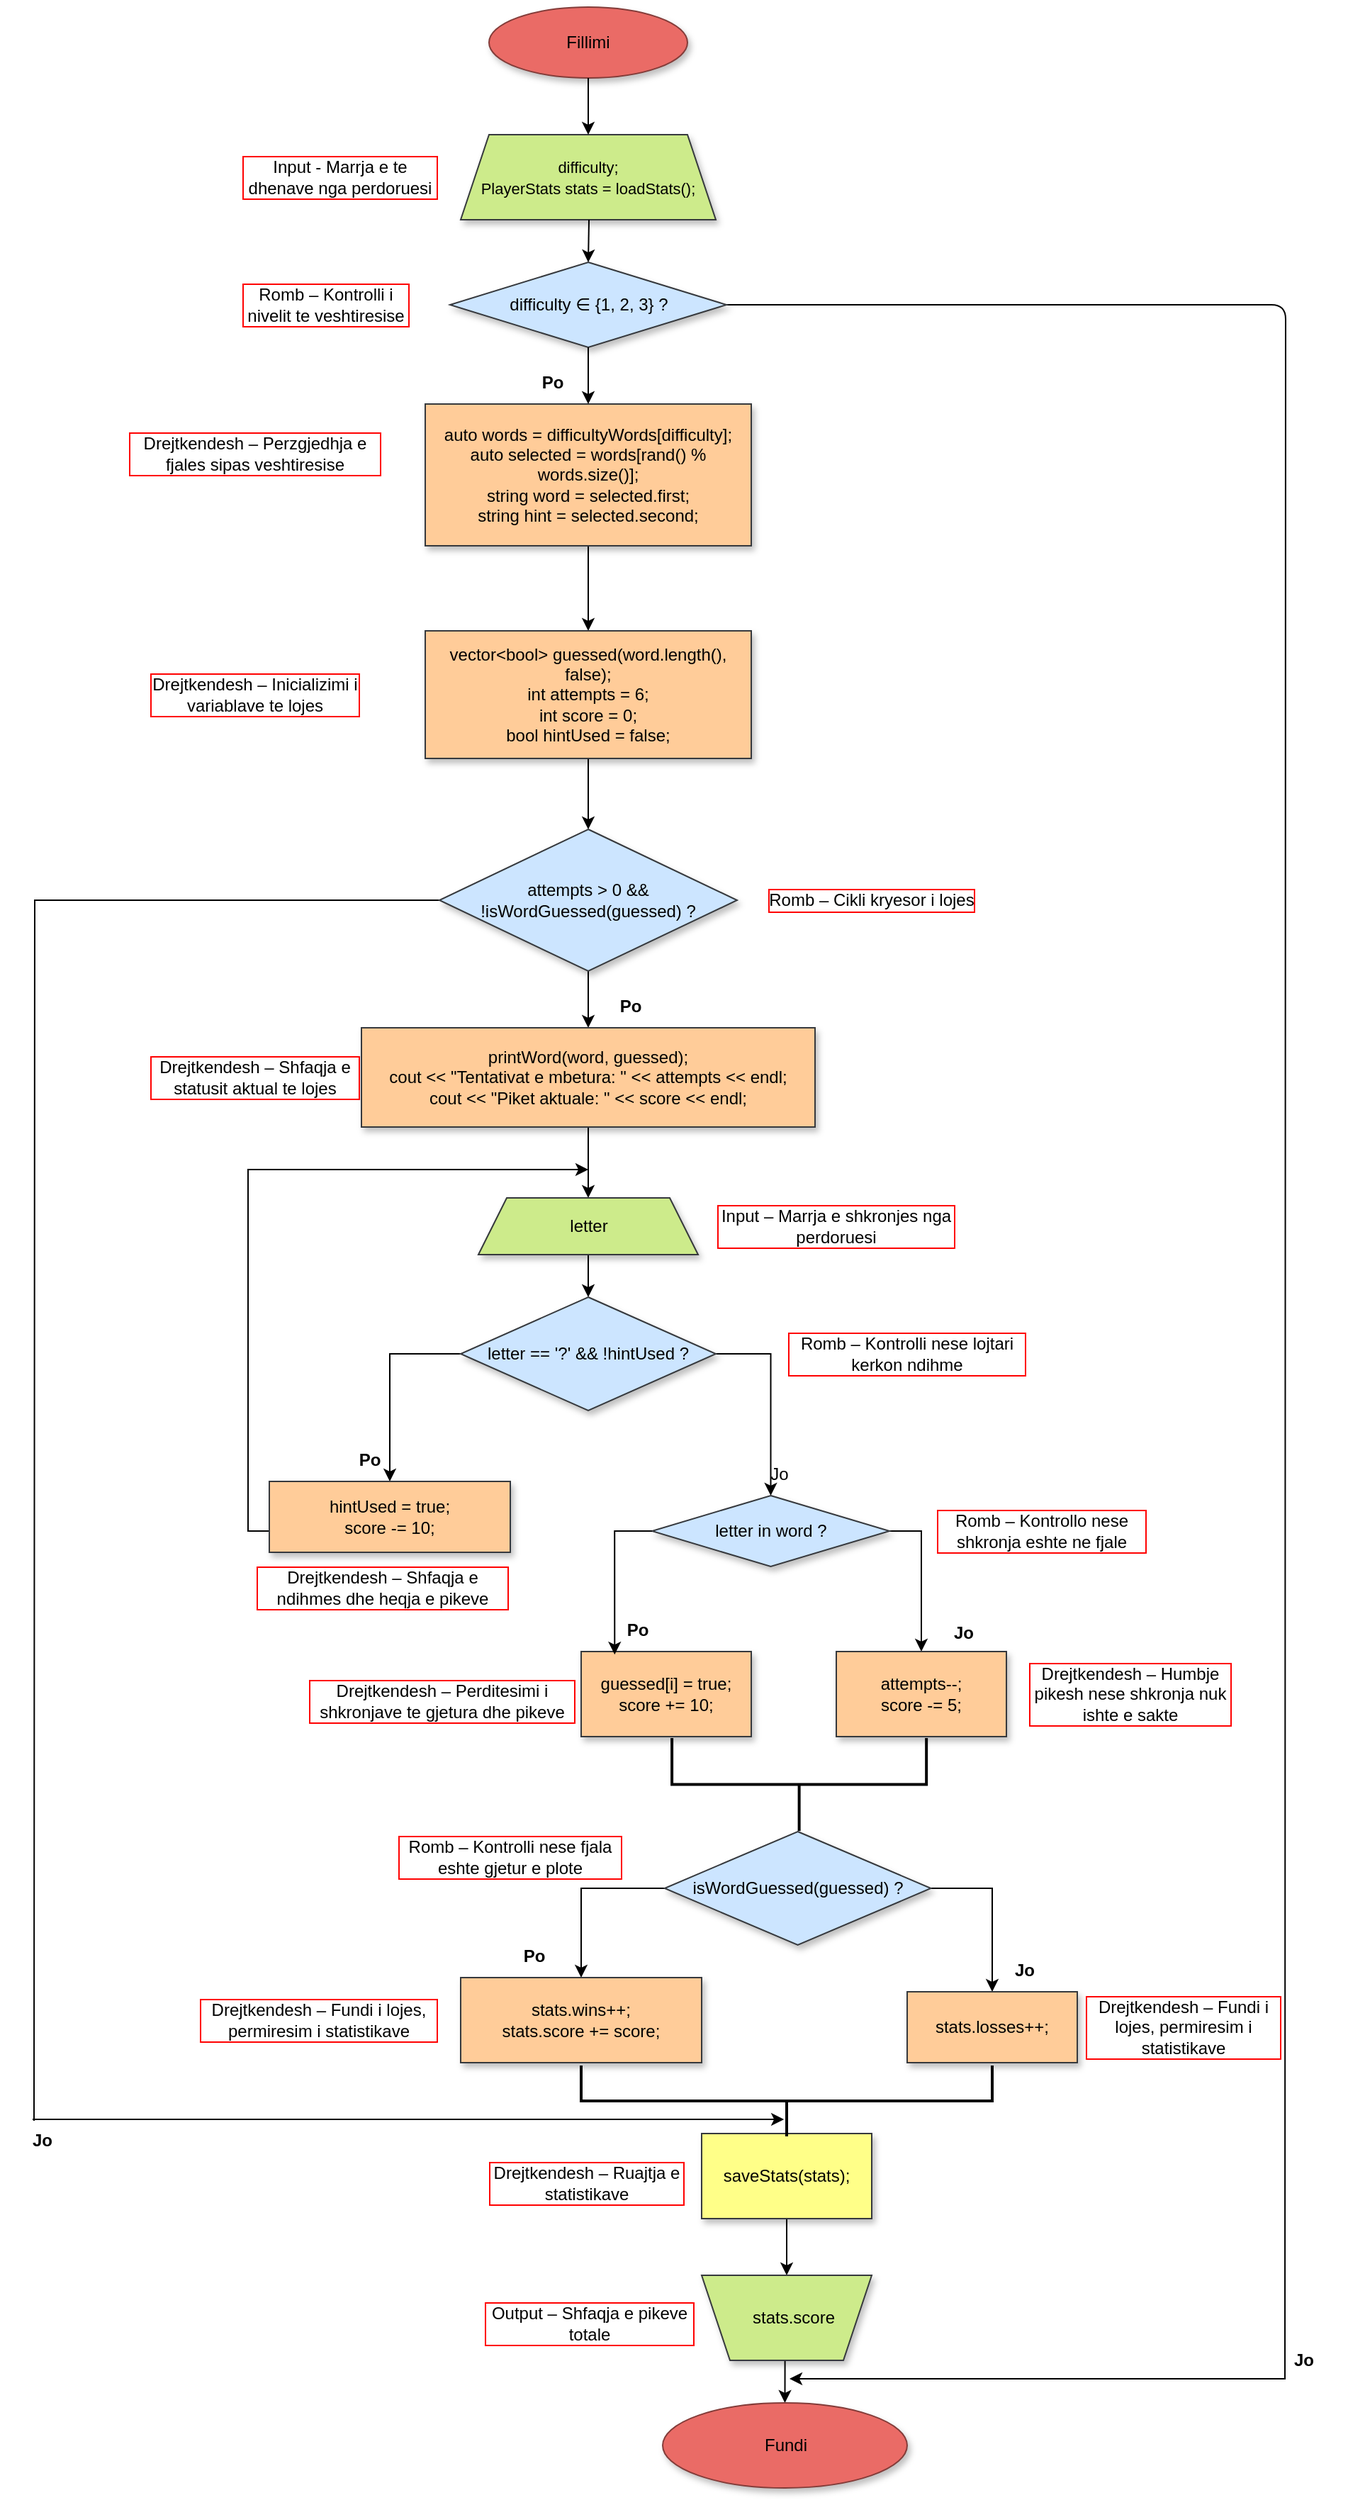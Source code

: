 <mxfile version="26.0.12">
  <diagram name="Hangman Diagram" id="fimrnE-iQMw2vcRcOvgp">
    <mxGraphModel dx="1393" dy="568" grid="1" gridSize="10" guides="1" tooltips="1" connect="1" arrows="1" fold="1" page="0" pageScale="1" pageWidth="850" pageHeight="1100" background="none" math="0" shadow="0">
      <root>
        <mxCell id="0" />
        <mxCell id="1" parent="0" />
        <mxCell id="ho7Oj8y4FpPHAUlmqDVh-1" value="Fillimi" style="ellipse;whiteSpace=wrap;html=1;fillColor=#EA6B66;strokeColor=#833C39;shadow=1;" parent="1" vertex="1">
          <mxGeometry x="295" y="40" width="140" height="50" as="geometry" />
        </mxCell>
        <mxCell id="ho7Oj8y4FpPHAUlmqDVh-2" value="&lt;pre&gt;&lt;font style=&quot;font-size: 11px;&quot; face=&quot;Helvetica&quot;&gt;&lt;br&gt;difficulty;&lt;br&gt;&lt;span style=&quot;&quot; class=&quot;hljs-attribute&quot;&gt;PlayerStats&lt;/span&gt; stats = loadStats();&lt;/font&gt;&lt;/pre&gt;&lt;div&gt;&lt;br&gt;&lt;/div&gt;" style="shape=trapezoid;perimeter=trapezoidPerimeter;whiteSpace=wrap;html=1;fixedSize=1;align=center;fillColor=#cdeb8b;strokeColor=#36393d;shadow=1;" parent="1" vertex="1">
          <mxGeometry x="275" y="130" width="180" height="60" as="geometry" />
        </mxCell>
        <mxCell id="ho7Oj8y4FpPHAUlmqDVh-78" style="edgeStyle=orthogonalEdgeStyle;rounded=1;orthogonalLoop=1;jettySize=auto;html=1;exitX=1;exitY=0.5;exitDx=0;exitDy=0;curved=0;endArrow=none;startFill=0;" parent="1" source="ho7Oj8y4FpPHAUlmqDVh-4" edge="1">
          <mxGeometry relative="1" as="geometry">
            <mxPoint x="856.5" y="1713" as="targetPoint" />
            <mxPoint x="466.5" y="249" as="sourcePoint" />
          </mxGeometry>
        </mxCell>
        <mxCell id="ho7Oj8y4FpPHAUlmqDVh-4" value="&lt;br&gt;difficulty ∈ {1, 2, 3} ?&lt;div&gt;&lt;br/&gt;&lt;/div&gt;" style="rhombus;whiteSpace=wrap;html=1;align=center;fillColor=#cce5ff;strokeColor=#36393d;shadow=1;" parent="1" vertex="1">
          <mxGeometry x="267.5" y="220" width="195" height="60" as="geometry" />
        </mxCell>
        <mxCell id="ho7Oj8y4FpPHAUlmqDVh-8" value="&lt;b&gt;Jo&lt;/b&gt;" style="text;html=1;align=center;verticalAlign=middle;whiteSpace=wrap;rounded=0;" parent="1" vertex="1">
          <mxGeometry x="840" y="1685" width="60" height="30" as="geometry" />
        </mxCell>
        <mxCell id="ho7Oj8y4FpPHAUlmqDVh-9" value="" style="endArrow=classic;html=1;rounded=0;entryX=0.5;entryY=0;entryDx=0;entryDy=0;" parent="1" target="ho7Oj8y4FpPHAUlmqDVh-4" edge="1">
          <mxGeometry width="50" height="50" relative="1" as="geometry">
            <mxPoint x="365.51" y="190" as="sourcePoint" />
            <mxPoint x="364.48" y="243.34" as="targetPoint" />
          </mxGeometry>
        </mxCell>
        <mxCell id="ho7Oj8y4FpPHAUlmqDVh-10" value="" style="endArrow=classic;html=1;rounded=0;exitX=0.5;exitY=1;exitDx=0;exitDy=0;entryX=0.5;entryY=0;entryDx=0;entryDy=0;" parent="1" source="ho7Oj8y4FpPHAUlmqDVh-1" target="ho7Oj8y4FpPHAUlmqDVh-2" edge="1">
          <mxGeometry width="50" height="50" relative="1" as="geometry">
            <mxPoint x="380" y="280" as="sourcePoint" />
            <mxPoint x="200" y="130" as="targetPoint" />
          </mxGeometry>
        </mxCell>
        <mxCell id="ho7Oj8y4FpPHAUlmqDVh-21" style="edgeStyle=orthogonalEdgeStyle;rounded=0;orthogonalLoop=1;jettySize=auto;html=1;exitX=0.5;exitY=1;exitDx=0;exitDy=0;entryX=0.5;entryY=0;entryDx=0;entryDy=0;" parent="1" source="ho7Oj8y4FpPHAUlmqDVh-11" target="ho7Oj8y4FpPHAUlmqDVh-17" edge="1">
          <mxGeometry relative="1" as="geometry" />
        </mxCell>
        <UserObject label="&lt;br&gt;&lt;span class=&quot;hljs-type&quot;&gt;auto&lt;/span&gt; &lt;span class=&quot;hljs-variable&quot;&gt;words&lt;/span&gt; &lt;span class=&quot;hljs-operator&quot;&gt;=&lt;/span&gt; difficultyWords[difficulty];&lt;br&gt;&lt;span class=&quot;hljs-type&quot;&gt;auto&lt;/span&gt; &lt;span class=&quot;hljs-variable&quot;&gt;selected&lt;/span&gt; &lt;span class=&quot;hljs-operator&quot;&gt;=&lt;/span&gt; words[rand() % words.size()];&lt;br&gt;&lt;span class=&quot;hljs-type&quot;&gt;string&lt;/span&gt; &lt;span class=&quot;hljs-variable&quot;&gt;word&lt;/span&gt; &lt;span class=&quot;hljs-operator&quot;&gt;=&lt;/span&gt; selected.first;&lt;br&gt;&lt;span class=&quot;hljs-type&quot;&gt;string&lt;/span&gt; &lt;span class=&quot;hljs-variable&quot;&gt;hint&lt;/span&gt; &lt;span class=&quot;hljs-operator&quot;&gt;=&lt;/span&gt; selected.second;&lt;div&gt;&lt;br/&gt;&lt;/div&gt;" link="&#xa;&lt;span class=&quot;hljs-type&quot;&gt;auto&lt;/span&gt; &lt;span class=&quot;hljs-variable&quot;&gt;words&lt;/span&gt; &lt;span class=&quot;hljs-operator&quot;&gt;=&lt;/span&gt; difficultyWords[difficulty];&#xa;&lt;span class=&quot;hljs-type&quot;&gt;auto&lt;/span&gt; &lt;span class=&quot;hljs-variable&quot;&gt;selected&lt;/span&gt; &lt;span class=&quot;hljs-operator&quot;&gt;=&lt;/span&gt; words[rand() % words.size()];&#xa;&lt;span class=&quot;hljs-type&quot;&gt;string&lt;/span&gt; &lt;span class=&quot;hljs-variable&quot;&gt;word&lt;/span&gt; &lt;span class=&quot;hljs-operator&quot;&gt;=&lt;/span&gt; selected.first;&#xa;&lt;span class=&quot;hljs-type&quot;&gt;string&lt;/span&gt; &lt;span class=&quot;hljs-variable&quot;&gt;hint&lt;/span&gt; &lt;span class=&quot;hljs-operator&quot;&gt;=&lt;/span&gt; selected.second;&#xa;&#xa;" id="ho7Oj8y4FpPHAUlmqDVh-11">
          <mxCell style="rounded=0;whiteSpace=wrap;html=1;align=center;fillColor=#ffcc99;strokeColor=#36393d;shadow=1;" parent="1" vertex="1">
            <mxGeometry x="250" y="320" width="230" height="100" as="geometry" />
          </mxCell>
        </UserObject>
        <mxCell id="ho7Oj8y4FpPHAUlmqDVh-12" value="" style="endArrow=classic;html=1;rounded=0;entryX=0.5;entryY=0;entryDx=0;entryDy=0;exitX=0.5;exitY=1;exitDx=0;exitDy=0;" parent="1" source="ho7Oj8y4FpPHAUlmqDVh-4" target="ho7Oj8y4FpPHAUlmqDVh-11" edge="1">
          <mxGeometry width="50" height="50" relative="1" as="geometry">
            <mxPoint x="380" y="380" as="sourcePoint" />
            <mxPoint x="430" y="330" as="targetPoint" />
          </mxGeometry>
        </mxCell>
        <mxCell id="ho7Oj8y4FpPHAUlmqDVh-13" value="&lt;b&gt;Po&lt;/b&gt;" style="text;html=1;align=center;verticalAlign=middle;whiteSpace=wrap;rounded=0;" parent="1" vertex="1">
          <mxGeometry x="310" y="290" width="60" height="30" as="geometry" />
        </mxCell>
        <mxCell id="ho7Oj8y4FpPHAUlmqDVh-14" value="Input - Marrja e te dhenave nga perdoruesi" style="text;html=1;align=center;verticalAlign=middle;whiteSpace=wrap;rounded=0;labelBorderColor=light-dark(#ff0000, #ededed);" parent="1" vertex="1">
          <mxGeometry x="120" y="140" width="140" height="40" as="geometry" />
        </mxCell>
        <mxCell id="ho7Oj8y4FpPHAUlmqDVh-15" value="Romb – Kontrolli i nivelit te veshtiresise" style="text;html=1;align=center;verticalAlign=middle;whiteSpace=wrap;rounded=0;labelBorderColor=#FF0000;" parent="1" vertex="1">
          <mxGeometry x="120" y="235" width="120" height="30" as="geometry" />
        </mxCell>
        <mxCell id="ho7Oj8y4FpPHAUlmqDVh-16" value="Drejtkendesh – Perzgjedhja e fjales sipas veshtiresise" style="text;html=1;align=center;verticalAlign=middle;whiteSpace=wrap;rounded=0;labelBorderColor=#FF0000;" parent="1" vertex="1">
          <mxGeometry x="40" y="340" width="180" height="30" as="geometry" />
        </mxCell>
        <mxCell id="ho7Oj8y4FpPHAUlmqDVh-24" style="edgeStyle=orthogonalEdgeStyle;rounded=0;orthogonalLoop=1;jettySize=auto;html=1;exitX=0.5;exitY=1;exitDx=0;exitDy=0;entryX=0.5;entryY=0;entryDx=0;entryDy=0;" parent="1" source="ho7Oj8y4FpPHAUlmqDVh-17" target="ho7Oj8y4FpPHAUlmqDVh-23" edge="1">
          <mxGeometry relative="1" as="geometry" />
        </mxCell>
        <mxCell id="ho7Oj8y4FpPHAUlmqDVh-17" value="&lt;br&gt;&lt;span class=&quot;hljs-function&quot;&gt;vector&amp;lt;&lt;span class=&quot;hljs-type&quot;&gt;bool&lt;/span&gt;&amp;gt; &lt;span class=&quot;hljs-title&quot;&gt;guessed&lt;/span&gt;&lt;span class=&quot;hljs-params&quot;&gt;(&lt;span class=&quot;hljs-type&quot;&gt;word&lt;/span&gt;.length(), &lt;span class=&quot;hljs-literal&quot;&gt;false&lt;/span&gt;)&lt;/span&gt;&lt;/span&gt;;&lt;br&gt;&lt;span class=&quot;hljs-type&quot;&gt;int&lt;/span&gt; attempts = &lt;span class=&quot;hljs-number&quot;&gt;6&lt;/span&gt;;&lt;br&gt;&lt;span class=&quot;hljs-type&quot;&gt;int&lt;/span&gt; score = &lt;span class=&quot;hljs-number&quot;&gt;0&lt;/span&gt;;&lt;br&gt;&lt;span class=&quot;hljs-type&quot;&gt;bool&lt;/span&gt; hintUsed = &lt;span class=&quot;hljs-literal&quot;&gt;false&lt;/span&gt;;&lt;div&gt;&lt;br/&gt;&lt;/div&gt;" style="rounded=0;whiteSpace=wrap;html=1;align=center;fillColor=#ffcc99;strokeColor=#36393d;shadow=1;" parent="1" vertex="1">
          <mxGeometry x="250" y="480" width="230" height="90" as="geometry" />
        </mxCell>
        <mxCell id="ho7Oj8y4FpPHAUlmqDVh-22" value="Drejtkendesh – Inicializimi i variablave te lojes" style="text;html=1;align=center;verticalAlign=middle;whiteSpace=wrap;rounded=0;labelBorderColor=#FF0000;" parent="1" vertex="1">
          <mxGeometry x="55" y="510" width="150" height="30" as="geometry" />
        </mxCell>
        <mxCell id="ho7Oj8y4FpPHAUlmqDVh-28" style="edgeStyle=orthogonalEdgeStyle;rounded=0;orthogonalLoop=1;jettySize=auto;html=1;exitX=0.5;exitY=1;exitDx=0;exitDy=0;entryX=0.5;entryY=0;entryDx=0;entryDy=0;" parent="1" source="ho7Oj8y4FpPHAUlmqDVh-23" target="ho7Oj8y4FpPHAUlmqDVh-27" edge="1">
          <mxGeometry relative="1" as="geometry" />
        </mxCell>
        <mxCell id="ho7Oj8y4FpPHAUlmqDVh-80" style="edgeStyle=orthogonalEdgeStyle;rounded=0;orthogonalLoop=1;jettySize=auto;html=1;exitX=0;exitY=0.5;exitDx=0;exitDy=0;endArrow=none;startFill=0;" parent="1" source="ho7Oj8y4FpPHAUlmqDVh-23" edge="1">
          <mxGeometry relative="1" as="geometry">
            <mxPoint x="-26" y="1531" as="targetPoint" />
            <mxPoint x="254" y="671" as="sourcePoint" />
          </mxGeometry>
        </mxCell>
        <mxCell id="ho7Oj8y4FpPHAUlmqDVh-23" value="attempts &amp;gt; &lt;span class=&quot;hljs-number&quot;&gt;0&lt;/span&gt; &amp;amp;&amp;amp; !&lt;span class=&quot;hljs-built_in&quot;&gt;isWordGuessed&lt;/span&gt;(guessed) ?" style="rhombus;whiteSpace=wrap;html=1;fillColor=#cce5ff;strokeColor=#36393d;shadow=1;" parent="1" vertex="1">
          <mxGeometry x="260" y="620" width="210" height="100" as="geometry" />
        </mxCell>
        <mxCell id="ho7Oj8y4FpPHAUlmqDVh-26" value="&lt;b&gt;Jo&lt;/b&gt;" style="text;html=1;align=center;verticalAlign=middle;whiteSpace=wrap;rounded=0;" parent="1" vertex="1">
          <mxGeometry x="-50" y="1530" width="60" height="30" as="geometry" />
        </mxCell>
        <mxCell id="ho7Oj8y4FpPHAUlmqDVh-32" style="edgeStyle=orthogonalEdgeStyle;rounded=0;orthogonalLoop=1;jettySize=auto;html=1;exitX=0.5;exitY=1;exitDx=0;exitDy=0;" parent="1" source="ho7Oj8y4FpPHAUlmqDVh-27" target="ho7Oj8y4FpPHAUlmqDVh-31" edge="1">
          <mxGeometry relative="1" as="geometry" />
        </mxCell>
        <mxCell id="ho7Oj8y4FpPHAUlmqDVh-27" value="&lt;br&gt;&lt;span class=&quot;hljs-built_in&quot;&gt;printWord&lt;/span&gt;(&lt;span class=&quot;hljs-type&quot;&gt;word&lt;/span&gt;, guessed);&lt;br&gt;cout &amp;lt;&amp;lt; &lt;span class=&quot;hljs-string&quot;&gt;&quot;Tentativat e mbetura: &quot;&lt;/span&gt; &amp;lt;&amp;lt; attempts &amp;lt;&amp;lt; endl;&lt;br&gt;cout &amp;lt;&amp;lt; &lt;span class=&quot;hljs-string&quot;&gt;&quot;Piket aktuale: &quot;&lt;/span&gt; &amp;lt;&amp;lt; score &amp;lt;&amp;lt; endl;&lt;div&gt;&lt;br/&gt;&lt;/div&gt;" style="rounded=0;whiteSpace=wrap;html=1;align=center;fillColor=#ffcc99;strokeColor=#36393d;shadow=1;" parent="1" vertex="1">
          <mxGeometry x="205" y="760" width="320" height="70" as="geometry" />
        </mxCell>
        <mxCell id="ho7Oj8y4FpPHAUlmqDVh-29" value="Drejtkendesh – Shfaqja e statusit aktual te lojes" style="text;html=1;align=center;verticalAlign=middle;whiteSpace=wrap;rounded=0;labelBorderColor=#FF0000;" parent="1" vertex="1">
          <mxGeometry x="55" y="780" width="150" height="30" as="geometry" />
        </mxCell>
        <mxCell id="ho7Oj8y4FpPHAUlmqDVh-30" value="&lt;b&gt;Po&lt;/b&gt;" style="text;html=1;align=center;verticalAlign=middle;whiteSpace=wrap;rounded=0;" parent="1" vertex="1">
          <mxGeometry x="365" y="730" width="60" height="30" as="geometry" />
        </mxCell>
        <mxCell id="ho7Oj8y4FpPHAUlmqDVh-34" style="edgeStyle=orthogonalEdgeStyle;rounded=0;orthogonalLoop=1;jettySize=auto;html=1;exitX=0.5;exitY=1;exitDx=0;exitDy=0;entryX=0.5;entryY=0;entryDx=0;entryDy=0;" parent="1" source="ho7Oj8y4FpPHAUlmqDVh-31" target="ho7Oj8y4FpPHAUlmqDVh-33" edge="1">
          <mxGeometry relative="1" as="geometry" />
        </mxCell>
        <mxCell id="ho7Oj8y4FpPHAUlmqDVh-31" value="letter" style="shape=trapezoid;perimeter=trapezoidPerimeter;whiteSpace=wrap;html=1;fixedSize=1;fillColor=#cdeb8b;strokeColor=#36393d;shadow=1;" parent="1" vertex="1">
          <mxGeometry x="287.5" y="880" width="155" height="40" as="geometry" />
        </mxCell>
        <mxCell id="ho7Oj8y4FpPHAUlmqDVh-36" style="edgeStyle=orthogonalEdgeStyle;rounded=0;orthogonalLoop=1;jettySize=auto;html=1;exitX=0;exitY=0.5;exitDx=0;exitDy=0;entryX=0.5;entryY=0;entryDx=0;entryDy=0;" parent="1" source="ho7Oj8y4FpPHAUlmqDVh-33" target="ho7Oj8y4FpPHAUlmqDVh-35" edge="1">
          <mxGeometry relative="1" as="geometry" />
        </mxCell>
        <mxCell id="ho7Oj8y4FpPHAUlmqDVh-45" style="edgeStyle=orthogonalEdgeStyle;rounded=0;orthogonalLoop=1;jettySize=auto;html=1;exitX=1;exitY=0.5;exitDx=0;exitDy=0;" parent="1" source="ho7Oj8y4FpPHAUlmqDVh-33" target="ho7Oj8y4FpPHAUlmqDVh-44" edge="1">
          <mxGeometry relative="1" as="geometry" />
        </mxCell>
        <mxCell id="ho7Oj8y4FpPHAUlmqDVh-33" value="&lt;br&gt;&lt;span class=&quot;hljs-attr&quot;&gt;letter&lt;/span&gt; == &lt;span class=&quot;hljs-string&quot;&gt;&#39;?&#39;&lt;/span&gt; &amp;amp;&amp;amp; !hintUsed ?&lt;div&gt;&lt;br/&gt;&lt;/div&gt;" style="rhombus;whiteSpace=wrap;html=1;align=center;fillColor=#cce5ff;strokeColor=#36393d;shadow=1;" parent="1" vertex="1">
          <mxGeometry x="275" y="950" width="180" height="80" as="geometry" />
        </mxCell>
        <mxCell id="ho7Oj8y4FpPHAUlmqDVh-38" style="edgeStyle=orthogonalEdgeStyle;rounded=0;orthogonalLoop=1;jettySize=auto;html=1;exitX=0;exitY=0.5;exitDx=0;exitDy=0;" parent="1" edge="1">
          <mxGeometry relative="1" as="geometry">
            <mxPoint x="365" y="860" as="targetPoint" />
            <mxPoint x="145" y="1115" as="sourcePoint" />
            <Array as="points">
              <mxPoint x="125" y="1115" />
              <mxPoint x="125" y="860" />
            </Array>
          </mxGeometry>
        </mxCell>
        <mxCell id="ho7Oj8y4FpPHAUlmqDVh-35" value="&lt;br&gt;&lt;span class=&quot;hljs-attribute&quot;&gt;hintUsed&lt;/span&gt; = &lt;span class=&quot;hljs-literal&quot;&gt;true&lt;/span&gt;;&lt;br&gt;&lt;span class=&quot;hljs-attribute&quot;&gt;score&lt;/span&gt; -= &lt;span class=&quot;hljs-number&quot;&gt;10&lt;/span&gt;;&lt;div&gt;&lt;br&gt;&lt;/div&gt;" style="rounded=0;whiteSpace=wrap;html=1;align=center;fillColor=#ffcc99;strokeColor=#36393d;shadow=1;" parent="1" vertex="1">
          <mxGeometry x="140" y="1080" width="170" height="50" as="geometry" />
        </mxCell>
        <mxCell id="ho7Oj8y4FpPHAUlmqDVh-37" value="&lt;b&gt;Po&lt;/b&gt;" style="text;html=1;align=center;verticalAlign=middle;whiteSpace=wrap;rounded=0;" parent="1" vertex="1">
          <mxGeometry x="181" y="1050" width="60" height="30" as="geometry" />
        </mxCell>
        <mxCell id="ho7Oj8y4FpPHAUlmqDVh-43" value="Jo" style="text;html=1;align=center;verticalAlign=middle;whiteSpace=wrap;rounded=0;" parent="1" vertex="1">
          <mxGeometry x="470" y="1060" width="60" height="30" as="geometry" />
        </mxCell>
        <mxCell id="ho7Oj8y4FpPHAUlmqDVh-49" style="edgeStyle=orthogonalEdgeStyle;rounded=0;orthogonalLoop=1;jettySize=auto;html=1;exitX=1;exitY=0.5;exitDx=0;exitDy=0;entryX=0.5;entryY=0;entryDx=0;entryDy=0;" parent="1" source="ho7Oj8y4FpPHAUlmqDVh-44" target="ho7Oj8y4FpPHAUlmqDVh-47" edge="1">
          <mxGeometry relative="1" as="geometry" />
        </mxCell>
        <mxCell id="ho7Oj8y4FpPHAUlmqDVh-44" value="&lt;br&gt;letter in&amp;nbsp;&lt;span class=&quot;hljs-type&quot;&gt;word&lt;/span&gt; ?&lt;div&gt;&lt;br&gt;&lt;/div&gt;" style="rhombus;whiteSpace=wrap;html=1;align=center;fillColor=#cce5ff;strokeColor=#36393d;shadow=1;" parent="1" vertex="1">
          <mxGeometry x="410" y="1090" width="167.5" height="50" as="geometry" />
        </mxCell>
        <mxCell id="ho7Oj8y4FpPHAUlmqDVh-46" value="guessed[i] = &lt;span class=&quot;hljs-literal&quot;&gt;true&lt;/span&gt;;&lt;br/&gt;score += &lt;span class=&quot;hljs-number&quot;&gt;10&lt;/span&gt;;" style="rounded=0;whiteSpace=wrap;html=1;fillColor=#ffcc99;strokeColor=#36393d;shadow=1;" parent="1" vertex="1">
          <mxGeometry x="360" y="1200" width="120" height="60" as="geometry" />
        </mxCell>
        <mxCell id="ho7Oj8y4FpPHAUlmqDVh-47" value="&lt;br&gt;attempts&lt;span class=&quot;hljs-comment&quot;&gt;--;&lt;/span&gt;&lt;br&gt;score -= &lt;span class=&quot;hljs-number&quot;&gt;5&lt;/span&gt;;&lt;div&gt;&lt;br/&gt;&lt;/div&gt;" style="rounded=0;whiteSpace=wrap;html=1;align=center;fillColor=#ffcc99;strokeColor=#36393d;shadow=1;" parent="1" vertex="1">
          <mxGeometry x="540" y="1200" width="120" height="60" as="geometry" />
        </mxCell>
        <mxCell id="ho7Oj8y4FpPHAUlmqDVh-48" style="edgeStyle=orthogonalEdgeStyle;rounded=0;orthogonalLoop=1;jettySize=auto;html=1;exitX=0;exitY=0.5;exitDx=0;exitDy=0;entryX=0.197;entryY=0.035;entryDx=0;entryDy=0;entryPerimeter=0;" parent="1" source="ho7Oj8y4FpPHAUlmqDVh-44" target="ho7Oj8y4FpPHAUlmqDVh-46" edge="1">
          <mxGeometry relative="1" as="geometry" />
        </mxCell>
        <mxCell id="ho7Oj8y4FpPHAUlmqDVh-50" value="&lt;b&gt;Po&lt;/b&gt;" style="text;html=1;align=center;verticalAlign=middle;whiteSpace=wrap;rounded=0;" parent="1" vertex="1">
          <mxGeometry x="370" y="1170" width="60" height="30" as="geometry" />
        </mxCell>
        <mxCell id="ho7Oj8y4FpPHAUlmqDVh-51" value="&lt;b&gt;Jo&lt;/b&gt;" style="text;html=1;align=center;verticalAlign=middle;whiteSpace=wrap;rounded=0;" parent="1" vertex="1">
          <mxGeometry x="600" y="1172" width="60" height="30" as="geometry" />
        </mxCell>
        <mxCell id="ho7Oj8y4FpPHAUlmqDVh-52" value="" style="strokeWidth=2;html=1;shape=mxgraph.flowchart.annotation_2;align=left;labelPosition=right;pointerEvents=1;rotation=-90;" parent="1" vertex="1">
          <mxGeometry x="481" y="1204" width="65.63" height="179.53" as="geometry" />
        </mxCell>
        <mxCell id="ho7Oj8y4FpPHAUlmqDVh-56" style="edgeStyle=orthogonalEdgeStyle;rounded=0;orthogonalLoop=1;jettySize=auto;html=1;exitX=0;exitY=0.5;exitDx=0;exitDy=0;" parent="1" source="ho7Oj8y4FpPHAUlmqDVh-55" target="ho7Oj8y4FpPHAUlmqDVh-57" edge="1">
          <mxGeometry relative="1" as="geometry">
            <mxPoint x="350" y="1480" as="targetPoint" />
          </mxGeometry>
        </mxCell>
        <mxCell id="ho7Oj8y4FpPHAUlmqDVh-59" style="edgeStyle=orthogonalEdgeStyle;rounded=0;orthogonalLoop=1;jettySize=auto;html=1;exitX=1;exitY=0.5;exitDx=0;exitDy=0;" parent="1" source="ho7Oj8y4FpPHAUlmqDVh-55" target="ho7Oj8y4FpPHAUlmqDVh-60" edge="1">
          <mxGeometry relative="1" as="geometry">
            <mxPoint x="730" y="1450" as="targetPoint" />
          </mxGeometry>
        </mxCell>
        <mxCell id="ho7Oj8y4FpPHAUlmqDVh-55" value="&lt;br&gt;&lt;span class=&quot;hljs-built_in&quot;&gt;isWordGuessed&lt;/span&gt;(guessed) ?&lt;div&gt;&lt;br/&gt;&lt;/div&gt;" style="rhombus;whiteSpace=wrap;html=1;align=center;fillColor=#cce5ff;strokeColor=#36393d;shadow=1;" parent="1" vertex="1">
          <mxGeometry x="418.9" y="1327" width="187.82" height="80" as="geometry" />
        </mxCell>
        <UserObject label="&lt;span class=&quot;hljs-string&quot;&gt;&lt;br&gt;stats.wins++;&lt;br&gt;stats.score += score;&lt;/span&gt;&lt;div&gt;&lt;br&gt;&lt;/div&gt;" id="ho7Oj8y4FpPHAUlmqDVh-57">
          <mxCell style="rounded=0;whiteSpace=wrap;html=1;align=center;fillColor=#ffcc99;strokeColor=#36393d;shadow=1;" parent="1" vertex="1">
            <mxGeometry x="275" y="1430" width="170" height="60" as="geometry" />
          </mxCell>
        </UserObject>
        <mxCell id="ho7Oj8y4FpPHAUlmqDVh-58" value="&lt;b&gt;Po&lt;/b&gt;" style="text;html=1;align=center;verticalAlign=middle;whiteSpace=wrap;rounded=0;" parent="1" vertex="1">
          <mxGeometry x="297" y="1400" width="60" height="30" as="geometry" />
        </mxCell>
        <UserObject label="&lt;br&gt;stats.losses++;&lt;div&gt;&lt;br/&gt;&lt;/div&gt;" id="ho7Oj8y4FpPHAUlmqDVh-60">
          <mxCell style="rounded=0;whiteSpace=wrap;html=1;fillColor=#ffcc99;strokeColor=#36393d;shadow=1;" parent="1" vertex="1">
            <mxGeometry x="590" y="1440" width="120" height="50" as="geometry" />
          </mxCell>
        </UserObject>
        <mxCell id="ho7Oj8y4FpPHAUlmqDVh-61" value="&lt;b&gt;Jo&lt;/b&gt;" style="text;html=1;align=center;verticalAlign=middle;whiteSpace=wrap;rounded=0;" parent="1" vertex="1">
          <mxGeometry x="643" y="1410" width="60" height="30" as="geometry" />
        </mxCell>
        <mxCell id="ho7Oj8y4FpPHAUlmqDVh-67" style="edgeStyle=orthogonalEdgeStyle;rounded=0;orthogonalLoop=1;jettySize=auto;html=1;exitX=0.5;exitY=1;exitDx=0;exitDy=0;entryX=0.5;entryY=1;entryDx=0;entryDy=0;" parent="1" source="ho7Oj8y4FpPHAUlmqDVh-62" target="ho7Oj8y4FpPHAUlmqDVh-63" edge="1">
          <mxGeometry relative="1" as="geometry" />
        </mxCell>
        <mxCell id="ho7Oj8y4FpPHAUlmqDVh-62" value="saveStats(stats);" style="rounded=0;whiteSpace=wrap;html=1;fillColor=#ffff88;strokeColor=#36393d;glass=0;shadow=1;" parent="1" vertex="1">
          <mxGeometry x="445" y="1540" width="120" height="60" as="geometry" />
        </mxCell>
        <mxCell id="ho7Oj8y4FpPHAUlmqDVh-66" style="edgeStyle=orthogonalEdgeStyle;rounded=0;orthogonalLoop=1;jettySize=auto;html=1;exitX=0.5;exitY=0;exitDx=0;exitDy=0;entryX=0.5;entryY=0;entryDx=0;entryDy=0;" parent="1" source="ho7Oj8y4FpPHAUlmqDVh-63" target="ho7Oj8y4FpPHAUlmqDVh-65" edge="1">
          <mxGeometry relative="1" as="geometry" />
        </mxCell>
        <mxCell id="ho7Oj8y4FpPHAUlmqDVh-63" value="" style="shape=trapezoid;perimeter=trapezoidPerimeter;whiteSpace=wrap;html=1;fixedSize=1;rotation=-180;fillColor=#cdeb8b;strokeColor=#36393d;shadow=1;" parent="1" vertex="1">
          <mxGeometry x="445" y="1640" width="120" height="60" as="geometry" />
        </mxCell>
        <mxCell id="ho7Oj8y4FpPHAUlmqDVh-64" value="stats.score" style="text;html=1;align=center;verticalAlign=middle;whiteSpace=wrap;rounded=0;" parent="1" vertex="1">
          <mxGeometry x="480" y="1655" width="60" height="30" as="geometry" />
        </mxCell>
        <mxCell id="ho7Oj8y4FpPHAUlmqDVh-65" value="Fundi" style="ellipse;whiteSpace=wrap;html=1;fillColor=#EA6B66;strokeColor=#833C39;shadow=1;" parent="1" vertex="1">
          <mxGeometry x="417.5" y="1730" width="172.5" height="60" as="geometry" />
        </mxCell>
        <mxCell id="ho7Oj8y4FpPHAUlmqDVh-68" value="" style="strokeWidth=2;html=1;shape=mxgraph.flowchart.annotation_2;align=left;labelPosition=right;pointerEvents=1;rotation=-90;" parent="1" vertex="1">
          <mxGeometry x="480" y="1372" width="50" height="290" as="geometry" />
        </mxCell>
        <mxCell id="ho7Oj8y4FpPHAUlmqDVh-79" value="" style="endArrow=classic;html=1;rounded=0;" parent="1" edge="1">
          <mxGeometry width="50" height="50" relative="1" as="geometry">
            <mxPoint x="857" y="1713" as="sourcePoint" />
            <mxPoint x="507" y="1713" as="targetPoint" />
          </mxGeometry>
        </mxCell>
        <mxCell id="ho7Oj8y4FpPHAUlmqDVh-81" value="" style="endArrow=classic;html=1;rounded=0;entryX=0.24;entryY=0.483;entryDx=0;entryDy=0;entryPerimeter=0;" parent="1" edge="1">
          <mxGeometry width="50" height="50" relative="1" as="geometry">
            <mxPoint x="-27" y="1530" as="sourcePoint" />
            <mxPoint x="503.07" y="1530" as="targetPoint" />
          </mxGeometry>
        </mxCell>
        <mxCell id="ho7Oj8y4FpPHAUlmqDVh-84" value="Romb – Cikli kryesor i lojes" style="text;html=1;align=center;verticalAlign=middle;whiteSpace=wrap;rounded=0;labelBorderColor=#FF0000;" parent="1" vertex="1">
          <mxGeometry x="490" y="655" width="150" height="30" as="geometry" />
        </mxCell>
        <mxCell id="ho7Oj8y4FpPHAUlmqDVh-85" value="Input – Marrja e shkronjes nga perdoruesi" style="text;html=1;align=center;verticalAlign=middle;whiteSpace=wrap;rounded=0;labelBorderColor=#FF0000;" parent="1" vertex="1">
          <mxGeometry x="455" y="885" width="170" height="30" as="geometry" />
        </mxCell>
        <mxCell id="ho7Oj8y4FpPHAUlmqDVh-86" value="Romb – Kontrolli nese lojtari kerkon ndihme" style="text;html=1;align=center;verticalAlign=middle;whiteSpace=wrap;rounded=0;labelBorderColor=#FF0000;" parent="1" vertex="1">
          <mxGeometry x="505" y="975" width="170" height="30" as="geometry" />
        </mxCell>
        <mxCell id="ho7Oj8y4FpPHAUlmqDVh-87" value="Drejtkendesh – Shfaqja e ndihmes dhe heqja e pikeve" style="text;html=1;align=center;verticalAlign=middle;whiteSpace=wrap;rounded=0;labelBorderColor=#FF0000;" parent="1" vertex="1">
          <mxGeometry x="130" y="1140" width="180" height="30" as="geometry" />
        </mxCell>
        <mxCell id="ho7Oj8y4FpPHAUlmqDVh-88" value="Romb – Kontrollo nese shkronja eshte ne fjale" style="text;html=1;align=center;verticalAlign=middle;whiteSpace=wrap;rounded=0;labelBorderColor=#FF0000;" parent="1" vertex="1">
          <mxGeometry x="610" y="1100" width="150" height="30" as="geometry" />
        </mxCell>
        <mxCell id="ho7Oj8y4FpPHAUlmqDVh-89" value="Drejtkendesh – Perditesimi i shkronjave te gjetura dhe pikeve" style="text;html=1;align=center;verticalAlign=middle;whiteSpace=wrap;rounded=0;labelBorderColor=#FF0000;" parent="1" vertex="1">
          <mxGeometry x="167" y="1220" width="190" height="30" as="geometry" />
        </mxCell>
        <mxCell id="ho7Oj8y4FpPHAUlmqDVh-90" value="Drejtkendesh – Humbje pikesh nese shkronja nuk ishte e sakte" style="text;html=1;align=center;verticalAlign=middle;whiteSpace=wrap;rounded=0;labelBorderColor=#FF0000;" parent="1" vertex="1">
          <mxGeometry x="675" y="1215" width="145" height="30" as="geometry" />
        </mxCell>
        <mxCell id="ho7Oj8y4FpPHAUlmqDVh-91" value="Romb – Kontrolli nese fjala eshte gjetur e plote" style="text;html=1;align=center;verticalAlign=middle;whiteSpace=wrap;rounded=0;labelBorderColor=#FF0000;" parent="1" vertex="1">
          <mxGeometry x="230" y="1330" width="160" height="30" as="geometry" />
        </mxCell>
        <mxCell id="ho7Oj8y4FpPHAUlmqDVh-92" value="Drejtkendesh – Fundi i lojes, permiresim i statistikave" style="text;html=1;align=center;verticalAlign=middle;whiteSpace=wrap;rounded=0;labelBorderColor=#FF0000;" parent="1" vertex="1">
          <mxGeometry x="90" y="1445" width="170" height="30" as="geometry" />
        </mxCell>
        <mxCell id="ho7Oj8y4FpPHAUlmqDVh-93" value="Drejtkendesh – Fundi i lojes, permiresim i statistikave" style="text;html=1;align=center;verticalAlign=middle;whiteSpace=wrap;rounded=0;labelBorderColor=#FF0000;" parent="1" vertex="1">
          <mxGeometry x="715" y="1450" width="140" height="30" as="geometry" />
        </mxCell>
        <mxCell id="ho7Oj8y4FpPHAUlmqDVh-94" value="Drejtkendesh – Ruajtja e statistikave" style="text;html=1;align=center;verticalAlign=middle;whiteSpace=wrap;rounded=0;labelBorderColor=#FF0000;" parent="1" vertex="1">
          <mxGeometry x="293.5" y="1560" width="140" height="30" as="geometry" />
        </mxCell>
        <mxCell id="ho7Oj8y4FpPHAUlmqDVh-95" value="Output – Shfaqja e pikeve totale" style="text;html=1;align=center;verticalAlign=middle;whiteSpace=wrap;rounded=0;labelBorderColor=#FF0000;" parent="1" vertex="1">
          <mxGeometry x="290.5" y="1659" width="150" height="30" as="geometry" />
        </mxCell>
      </root>
    </mxGraphModel>
  </diagram>
</mxfile>
